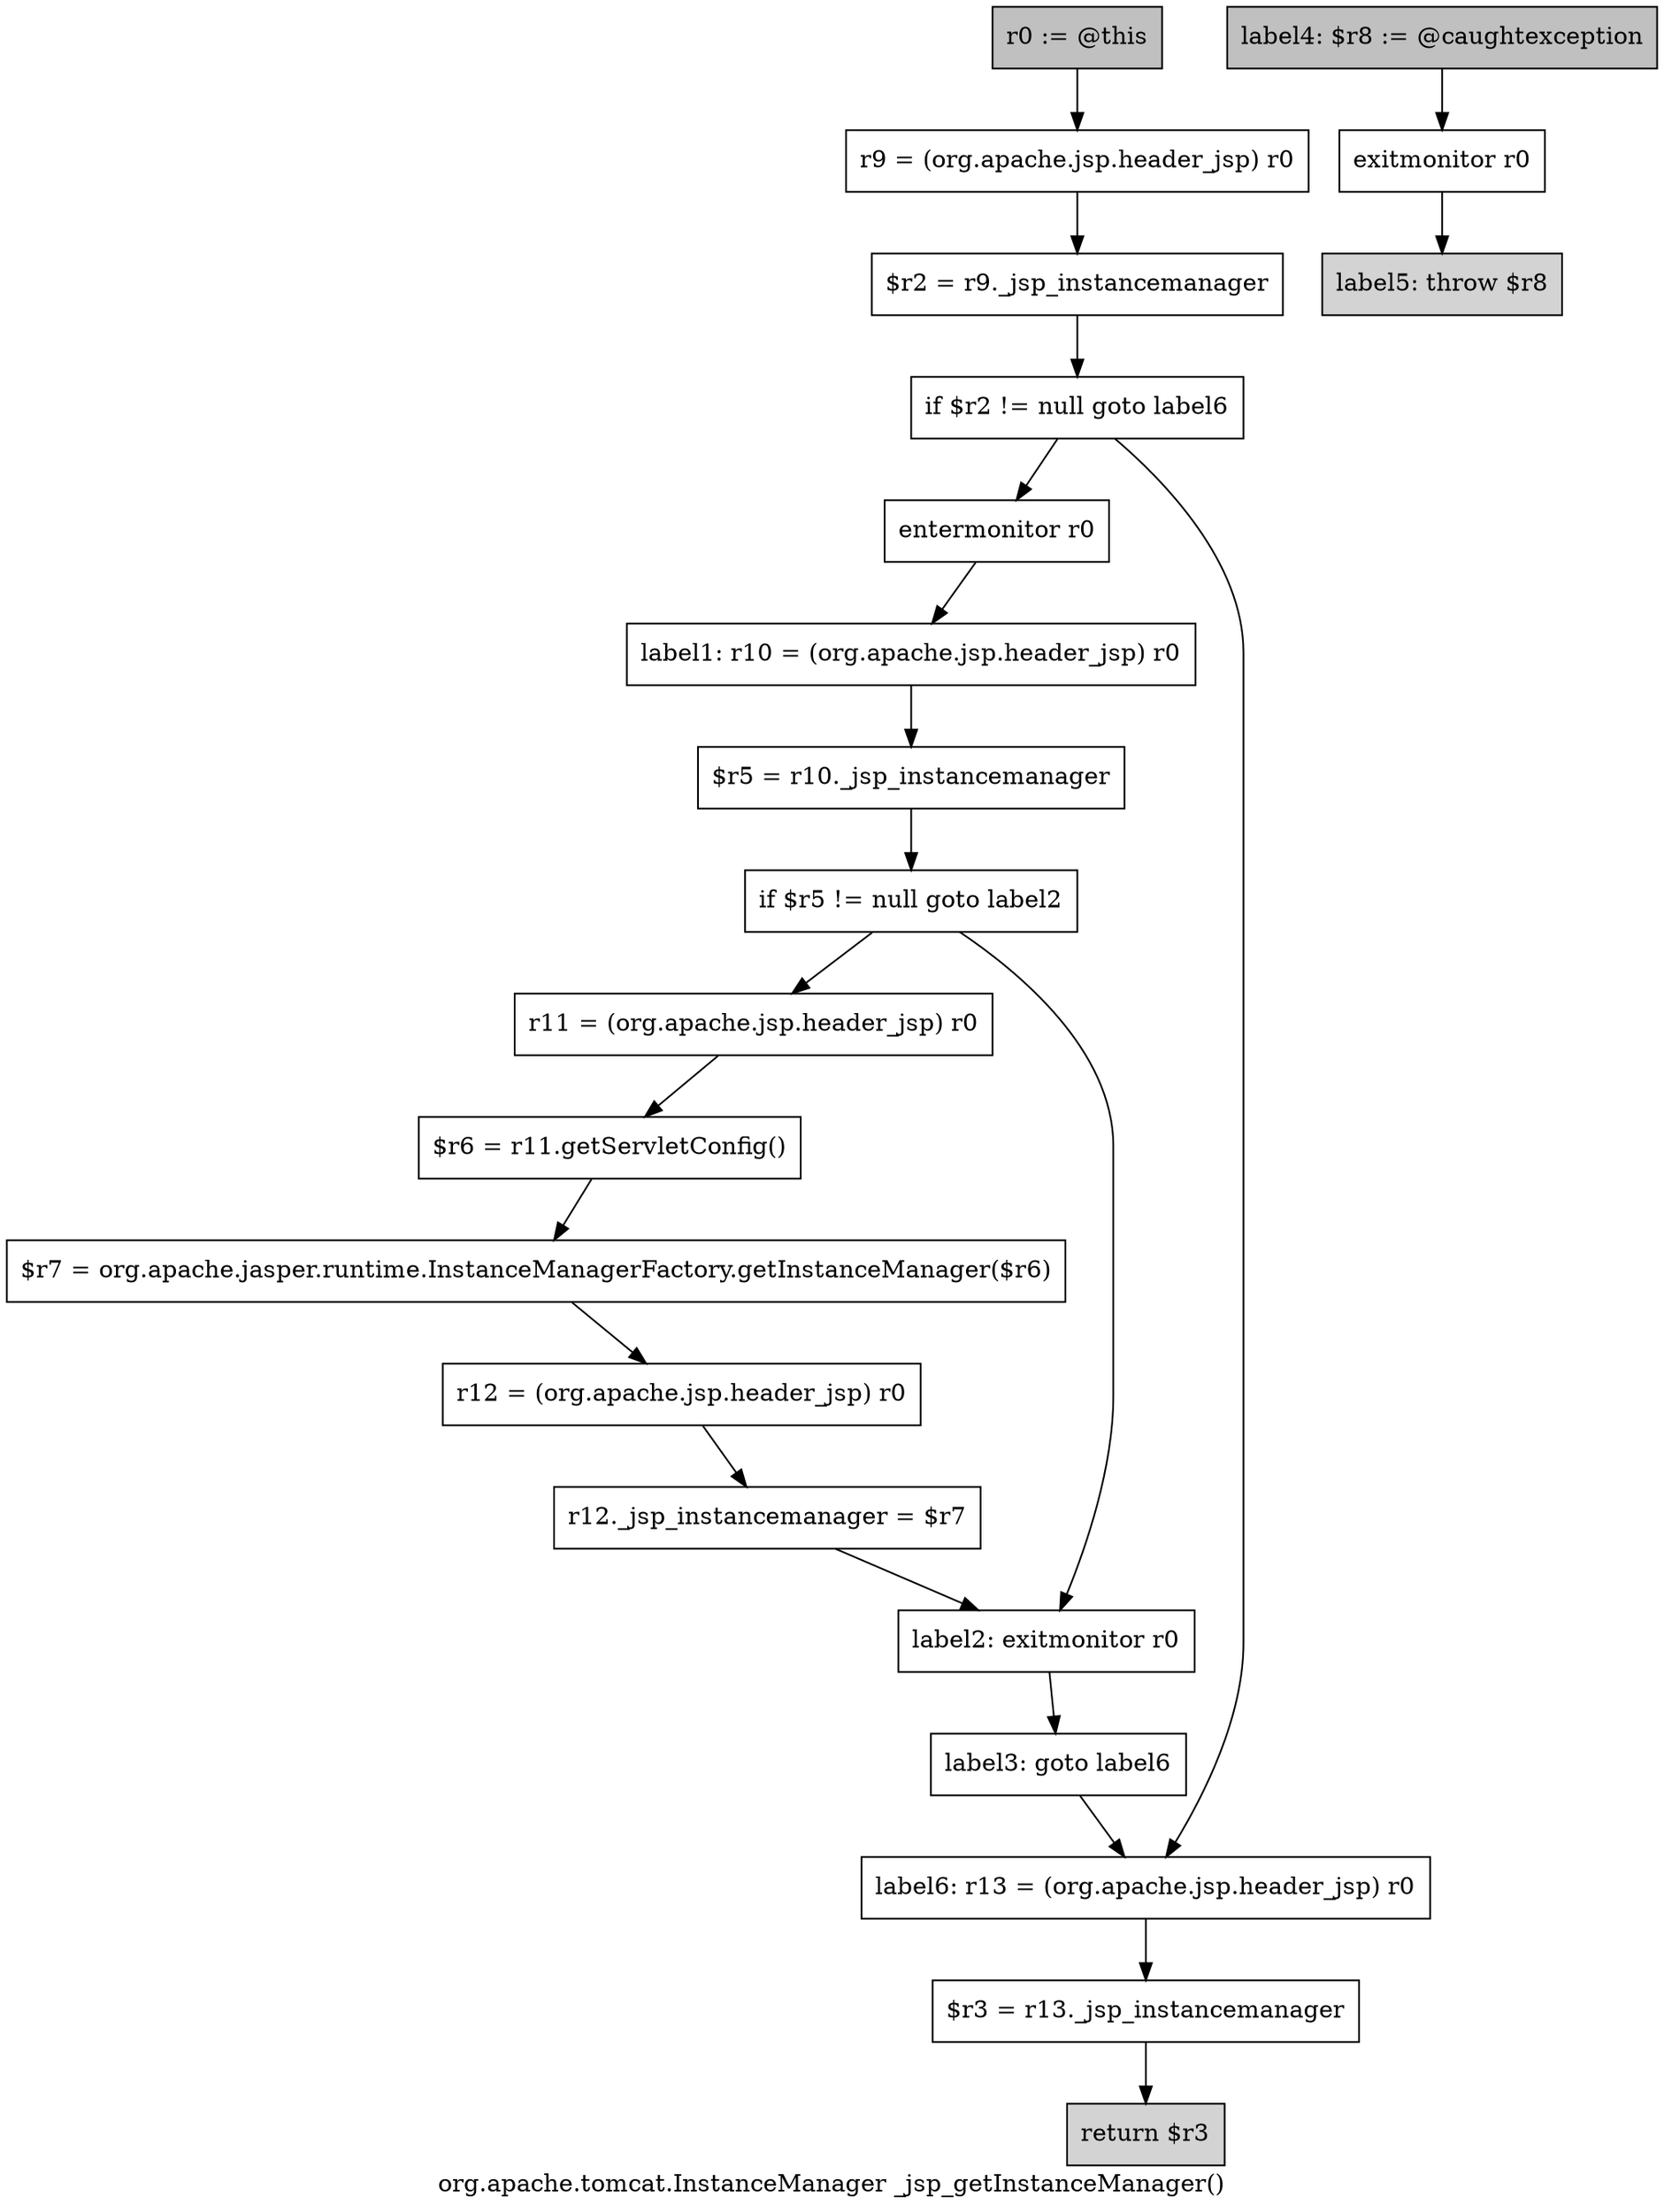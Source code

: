digraph "org.apache.tomcat.InstanceManager _jsp_getInstanceManager()" {
    label="org.apache.tomcat.InstanceManager _jsp_getInstanceManager()";
    node [shape=box];
    "0" [style=filled,fillcolor=gray,label="r0 := @this",];
    "1" [label="r9 = (org.apache.jsp.header_jsp) r0",];
    "0"->"1";
    "2" [label="$r2 = r9._jsp_instancemanager",];
    "1"->"2";
    "3" [label="if $r2 != null goto label6",];
    "2"->"3";
    "4" [label="entermonitor r0",];
    "3"->"4";
    "18" [label="label6: r13 = (org.apache.jsp.header_jsp) r0",];
    "3"->"18";
    "5" [label="label1: r10 = (org.apache.jsp.header_jsp) r0",];
    "4"->"5";
    "6" [label="$r5 = r10._jsp_instancemanager",];
    "5"->"6";
    "7" [label="if $r5 != null goto label2",];
    "6"->"7";
    "8" [label="r11 = (org.apache.jsp.header_jsp) r0",];
    "7"->"8";
    "13" [label="label2: exitmonitor r0",];
    "7"->"13";
    "9" [label="$r6 = r11.getServletConfig()",];
    "8"->"9";
    "10" [label="$r7 = org.apache.jasper.runtime.InstanceManagerFactory.getInstanceManager($r6)",];
    "9"->"10";
    "11" [label="r12 = (org.apache.jsp.header_jsp) r0",];
    "10"->"11";
    "12" [label="r12._jsp_instancemanager = $r7",];
    "11"->"12";
    "12"->"13";
    "14" [label="label3: goto label6",];
    "13"->"14";
    "14"->"18";
    "15" [style=filled,fillcolor=gray,label="label4: $r8 := @caughtexception",];
    "16" [label="exitmonitor r0",];
    "15"->"16";
    "17" [style=filled,fillcolor=lightgray,label="label5: throw $r8",];
    "16"->"17";
    "19" [label="$r3 = r13._jsp_instancemanager",];
    "18"->"19";
    "20" [style=filled,fillcolor=lightgray,label="return $r3",];
    "19"->"20";
}
